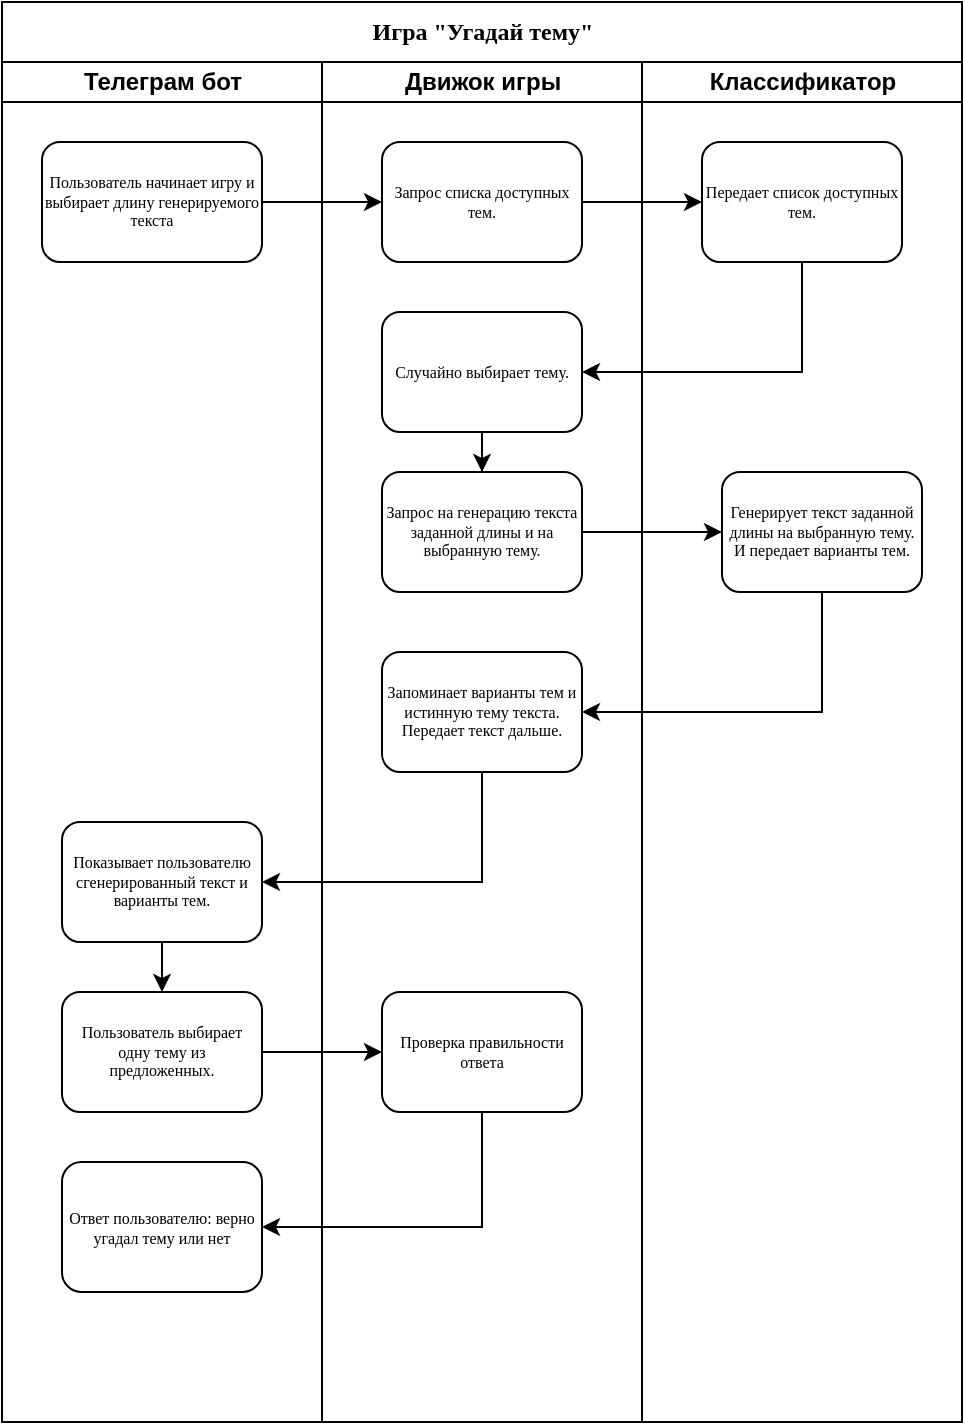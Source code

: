 <mxfile version="13.4.4" type="github">
  <diagram name="Page-1" id="74e2e168-ea6b-b213-b513-2b3c1d86103e">
    <mxGraphModel dx="925" dy="585" grid="1" gridSize="10" guides="1" tooltips="1" connect="1" arrows="1" fold="1" page="1" pageScale="1" pageWidth="1100" pageHeight="850" background="#ffffff" math="0" shadow="0">
      <root>
        <mxCell id="0" />
        <mxCell id="1" parent="0" />
        <mxCell id="77e6c97f196da883-1" value="&lt;font style=&quot;font-size: 12px&quot;&gt;Игра &quot;Угадай тему&quot;&lt;/font&gt;" style="swimlane;html=1;childLayout=stackLayout;startSize=30;rounded=0;shadow=0;labelBackgroundColor=none;strokeWidth=1;fontFamily=Verdana;fontSize=8;align=center;" parent="1" vertex="1">
          <mxGeometry x="70" y="40" width="480" height="710" as="geometry" />
        </mxCell>
        <mxCell id="77e6c97f196da883-2" value="Телеграм бот" style="swimlane;html=1;startSize=20;" parent="77e6c97f196da883-1" vertex="1">
          <mxGeometry y="30" width="160" height="680" as="geometry" />
        </mxCell>
        <mxCell id="77e6c97f196da883-8" value="&lt;font style=&quot;font-size: 8px&quot;&gt;Пользователь начинает игру и выбирает длину генерируемого текста&lt;/font&gt;" style="rounded=1;whiteSpace=wrap;html=1;shadow=0;labelBackgroundColor=none;strokeWidth=1;fontFamily=Verdana;fontSize=8;align=center;" parent="77e6c97f196da883-2" vertex="1">
          <mxGeometry x="20" y="40" width="110" height="60" as="geometry" />
        </mxCell>
        <mxCell id="F9_MilEPSE8xMf9d22v4-12" value="Показывает пользователю сгенерированный текст и варианты тем." style="rounded=1;whiteSpace=wrap;html=1;shadow=0;labelBackgroundColor=none;strokeWidth=1;fontFamily=Verdana;fontSize=8;align=center;" parent="77e6c97f196da883-2" vertex="1">
          <mxGeometry x="30" y="380" width="100" height="60" as="geometry" />
        </mxCell>
        <mxCell id="F9_MilEPSE8xMf9d22v4-15" value="" style="edgeStyle=orthogonalEdgeStyle;rounded=0;orthogonalLoop=1;jettySize=auto;html=1;strokeWidth=1;" parent="77e6c97f196da883-2" source="F9_MilEPSE8xMf9d22v4-12" target="F9_MilEPSE8xMf9d22v4-14" edge="1">
          <mxGeometry relative="1" as="geometry" />
        </mxCell>
        <mxCell id="F9_MilEPSE8xMf9d22v4-14" value="Пользователь выбирает одну тему из предложенных." style="rounded=1;whiteSpace=wrap;html=1;shadow=0;labelBackgroundColor=none;strokeWidth=1;fontFamily=Verdana;fontSize=8;align=center;" parent="77e6c97f196da883-2" vertex="1">
          <mxGeometry x="30" y="465" width="100" height="60" as="geometry" />
        </mxCell>
        <mxCell id="F9_MilEPSE8xMf9d22v4-18" value="Ответ пользователю: верно угадал тему или нет" style="rounded=1;whiteSpace=wrap;html=1;shadow=0;labelBackgroundColor=none;strokeWidth=1;fontFamily=Verdana;fontSize=8;align=center;" parent="77e6c97f196da883-2" vertex="1">
          <mxGeometry x="30" y="550" width="100" height="65" as="geometry" />
        </mxCell>
        <mxCell id="77e6c97f196da883-3" value="Движок игры" style="swimlane;html=1;startSize=20;" parent="77e6c97f196da883-1" vertex="1">
          <mxGeometry x="160" y="30" width="160" height="680" as="geometry" />
        </mxCell>
        <mxCell id="F9_MilEPSE8xMf9d22v4-5" value="Запрос списка доступных тем." style="rounded=1;whiteSpace=wrap;html=1;shadow=0;labelBackgroundColor=none;strokeWidth=1;fontFamily=Verdana;fontSize=8;align=center;" parent="77e6c97f196da883-3" vertex="1">
          <mxGeometry x="30" y="40" width="100" height="60" as="geometry" />
        </mxCell>
        <mxCell id="2jXXF8bNcxREqi0DJTIO-3" value="" style="edgeStyle=orthogonalEdgeStyle;rounded=0;orthogonalLoop=1;jettySize=auto;html=1;" edge="1" parent="77e6c97f196da883-3" source="2jXXF8bNcxREqi0DJTIO-2" target="2">
          <mxGeometry relative="1" as="geometry" />
        </mxCell>
        <mxCell id="2jXXF8bNcxREqi0DJTIO-2" value="Случайно выбирает тему." style="rounded=1;whiteSpace=wrap;html=1;shadow=0;labelBackgroundColor=none;strokeWidth=1;fontFamily=Verdana;fontSize=8;align=center;" vertex="1" parent="77e6c97f196da883-3">
          <mxGeometry x="30" y="125" width="100" height="60" as="geometry" />
        </mxCell>
        <mxCell id="2" value="Запрос на генерацию текста заданной длины и на выбранную тему." style="rounded=1;whiteSpace=wrap;html=1;shadow=0;labelBackgroundColor=none;strokeWidth=1;fontFamily=Verdana;fontSize=8;align=center;" vertex="1" parent="77e6c97f196da883-3">
          <mxGeometry x="30" y="205" width="100" height="60" as="geometry" />
        </mxCell>
        <mxCell id="F9_MilEPSE8xMf9d22v4-8" value="Запоминает варианты тем и истинную тему текста. Передает текст дальше." style="rounded=1;whiteSpace=wrap;html=1;shadow=0;labelBackgroundColor=none;strokeWidth=1;fontFamily=Verdana;fontSize=8;align=center;" parent="77e6c97f196da883-3" vertex="1">
          <mxGeometry x="30" y="295" width="100" height="60" as="geometry" />
        </mxCell>
        <mxCell id="F9_MilEPSE8xMf9d22v4-16" value="Проверка правильности ответа" style="rounded=1;whiteSpace=wrap;html=1;shadow=0;labelBackgroundColor=none;strokeWidth=1;fontFamily=Verdana;fontSize=8;align=center;" parent="77e6c97f196da883-3" vertex="1">
          <mxGeometry x="30" y="465" width="100" height="60" as="geometry" />
        </mxCell>
        <mxCell id="F9_MilEPSE8xMf9d22v4-9" value="" style="edgeStyle=orthogonalEdgeStyle;rounded=0;orthogonalLoop=1;jettySize=auto;html=1;strokeWidth=1;" parent="77e6c97f196da883-1" source="77e6c97f196da883-12" target="F9_MilEPSE8xMf9d22v4-8" edge="1">
          <mxGeometry relative="1" as="geometry">
            <Array as="points">
              <mxPoint x="410" y="355" />
            </Array>
          </mxGeometry>
        </mxCell>
        <mxCell id="F9_MilEPSE8xMf9d22v4-3" value="" style="edgeStyle=orthogonalEdgeStyle;rounded=0;orthogonalLoop=1;jettySize=auto;html=1;entryX=0;entryY=0.5;entryDx=0;entryDy=0;strokeWidth=1;" parent="77e6c97f196da883-1" source="77e6c97f196da883-8" target="F9_MilEPSE8xMf9d22v4-5" edge="1">
          <mxGeometry relative="1" as="geometry">
            <mxPoint x="210" y="100" as="targetPoint" />
          </mxGeometry>
        </mxCell>
        <mxCell id="F9_MilEPSE8xMf9d22v4-7" value="" style="edgeStyle=orthogonalEdgeStyle;rounded=0;orthogonalLoop=1;jettySize=auto;html=1;strokeWidth=1;" parent="77e6c97f196da883-1" source="F9_MilEPSE8xMf9d22v4-5" target="F9_MilEPSE8xMf9d22v4-1" edge="1">
          <mxGeometry relative="1" as="geometry" />
        </mxCell>
        <mxCell id="F9_MilEPSE8xMf9d22v4-4" value="" style="edgeStyle=orthogonalEdgeStyle;rounded=0;orthogonalLoop=1;jettySize=auto;html=1;strokeWidth=1;entryX=1;entryY=0.5;entryDx=0;entryDy=0;" parent="77e6c97f196da883-1" source="F9_MilEPSE8xMf9d22v4-1" target="2jXXF8bNcxREqi0DJTIO-2" edge="1">
          <mxGeometry relative="1" as="geometry">
            <Array as="points">
              <mxPoint x="400" y="185" />
            </Array>
          </mxGeometry>
        </mxCell>
        <mxCell id="F9_MilEPSE8xMf9d22v4-13" value="" style="edgeStyle=orthogonalEdgeStyle;rounded=0;orthogonalLoop=1;jettySize=auto;html=1;strokeWidth=1;exitX=0.5;exitY=1;exitDx=0;exitDy=0;" parent="77e6c97f196da883-1" source="F9_MilEPSE8xMf9d22v4-8" target="F9_MilEPSE8xMf9d22v4-12" edge="1">
          <mxGeometry relative="1" as="geometry">
            <Array as="points">
              <mxPoint x="240" y="440" />
            </Array>
            <mxPoint x="250" y="390" as="sourcePoint" />
          </mxGeometry>
        </mxCell>
        <mxCell id="F9_MilEPSE8xMf9d22v4-17" value="" style="edgeStyle=orthogonalEdgeStyle;rounded=0;orthogonalLoop=1;jettySize=auto;html=1;strokeWidth=1;" parent="77e6c97f196da883-1" source="F9_MilEPSE8xMf9d22v4-14" target="F9_MilEPSE8xMf9d22v4-16" edge="1">
          <mxGeometry relative="1" as="geometry" />
        </mxCell>
        <mxCell id="F9_MilEPSE8xMf9d22v4-19" value="" style="edgeStyle=orthogonalEdgeStyle;rounded=0;orthogonalLoop=1;jettySize=auto;html=1;strokeWidth=1;entryX=1;entryY=0.5;entryDx=0;entryDy=0;" parent="77e6c97f196da883-1" source="F9_MilEPSE8xMf9d22v4-16" target="F9_MilEPSE8xMf9d22v4-18" edge="1">
          <mxGeometry relative="1" as="geometry">
            <Array as="points">
              <mxPoint x="240" y="613" />
            </Array>
          </mxGeometry>
        </mxCell>
        <mxCell id="2jXXF8bNcxREqi0DJTIO-4" style="edgeStyle=orthogonalEdgeStyle;rounded=0;orthogonalLoop=1;jettySize=auto;html=1;exitX=1;exitY=0.5;exitDx=0;exitDy=0;" edge="1" parent="77e6c97f196da883-1" source="2" target="77e6c97f196da883-12">
          <mxGeometry relative="1" as="geometry" />
        </mxCell>
        <mxCell id="77e6c97f196da883-4" value="Классификатор" style="swimlane;html=1;startSize=20;" parent="77e6c97f196da883-1" vertex="1">
          <mxGeometry x="320" y="30" width="160" height="680" as="geometry" />
        </mxCell>
        <mxCell id="F9_MilEPSE8xMf9d22v4-1" value="Передает список доступных тем." style="rounded=1;whiteSpace=wrap;html=1;shadow=0;labelBackgroundColor=none;strokeWidth=1;fontFamily=Verdana;fontSize=8;align=center;" parent="77e6c97f196da883-4" vertex="1">
          <mxGeometry x="30" y="40" width="100" height="60" as="geometry" />
        </mxCell>
        <mxCell id="77e6c97f196da883-12" value="Генерирует текст заданной длины на выбранную тему. И передает варианты тем." style="rounded=1;whiteSpace=wrap;html=1;shadow=0;labelBackgroundColor=none;strokeWidth=1;fontFamily=Verdana;fontSize=8;align=center;" parent="77e6c97f196da883-4" vertex="1">
          <mxGeometry x="40" y="205" width="100" height="60" as="geometry" />
        </mxCell>
      </root>
    </mxGraphModel>
  </diagram>
</mxfile>
